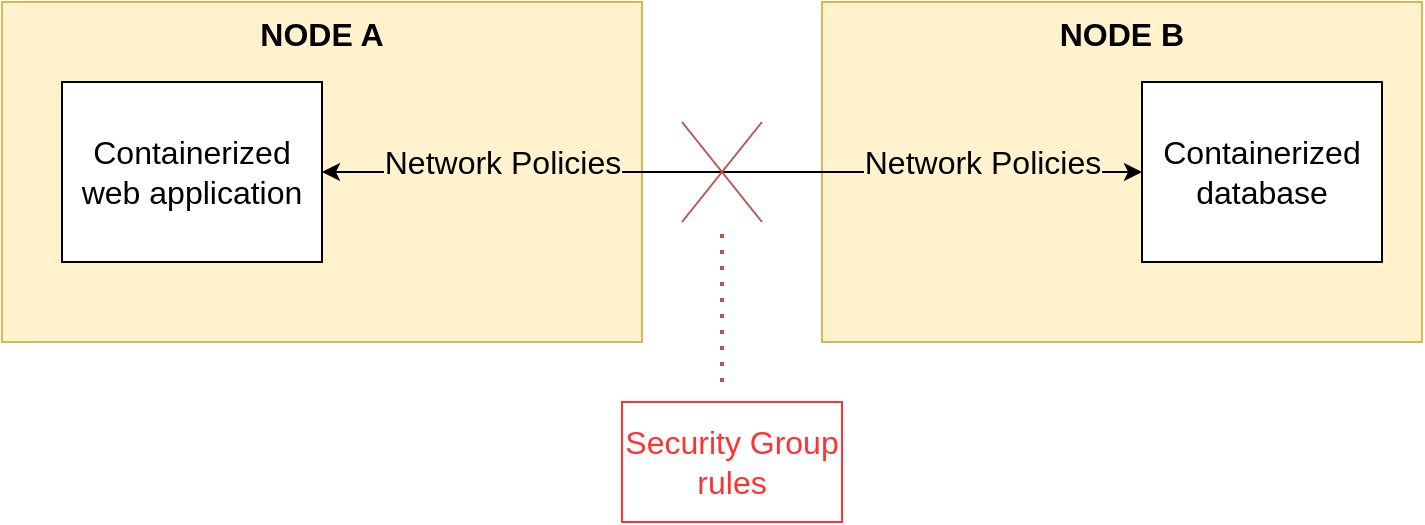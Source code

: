 <mxfile version="22.1.7" type="device">
  <diagram id="prtHgNgQTEPvFCAcTncT" name="Page-1">
    <mxGraphModel dx="1434" dy="738" grid="1" gridSize="10" guides="1" tooltips="1" connect="1" arrows="1" fold="1" page="1" pageScale="1" pageWidth="827" pageHeight="1169" math="0" shadow="0">
      <root>
        <mxCell id="0" />
        <mxCell id="1" parent="0" />
        <mxCell id="ZnL__zsWc7MqWRQtDTG0-12" value="&lt;b style=&quot;font-size: 16px;&quot;&gt;NODE A&lt;/b&gt;" style="rounded=0;whiteSpace=wrap;html=1;fillColor=#fff2cc;strokeColor=#d6b656;verticalAlign=top;fontSize=16;" parent="1" vertex="1">
          <mxGeometry x="60" y="210" width="320" height="170" as="geometry" />
        </mxCell>
        <mxCell id="ZnL__zsWc7MqWRQtDTG0-6" value="Containerized web application" style="whiteSpace=wrap;html=1;fontSize=16;" parent="1" vertex="1">
          <mxGeometry x="90" y="250" width="130" height="90" as="geometry" />
        </mxCell>
        <mxCell id="ZnL__zsWc7MqWRQtDTG0-13" value="&lt;b style=&quot;font-size: 16px;&quot;&gt;NODE B&lt;/b&gt;" style="rounded=0;whiteSpace=wrap;html=1;fillColor=#fff2cc;strokeColor=#d6b656;align=center;verticalAlign=top;fontSize=16;" parent="1" vertex="1">
          <mxGeometry x="470" y="210" width="300" height="170" as="geometry" />
        </mxCell>
        <mxCell id="ZnL__zsWc7MqWRQtDTG0-8" value="Containerized database" style="whiteSpace=wrap;html=1;fontSize=16;" parent="1" vertex="1">
          <mxGeometry x="630" y="250" width="120" height="90" as="geometry" />
        </mxCell>
        <mxCell id="ZnL__zsWc7MqWRQtDTG0-17" value="" style="endArrow=classic;startArrow=classic;html=1;rounded=0;exitX=1;exitY=0.5;exitDx=0;exitDy=0;entryX=0;entryY=0.5;entryDx=0;entryDy=0;fontSize=16;" parent="1" source="ZnL__zsWc7MqWRQtDTG0-6" target="ZnL__zsWc7MqWRQtDTG0-8" edge="1">
          <mxGeometry width="50" height="50" relative="1" as="geometry">
            <mxPoint x="390" y="400" as="sourcePoint" />
            <mxPoint x="440" y="350" as="targetPoint" />
          </mxGeometry>
        </mxCell>
        <mxCell id="ZnL__zsWc7MqWRQtDTG0-18" value="Network Policies" style="edgeLabel;html=1;align=center;verticalAlign=middle;resizable=0;points=[];fontSize=16;labelBackgroundColor=#fff2cc;" parent="ZnL__zsWc7MqWRQtDTG0-17" vertex="1" connectable="0">
          <mxGeometry x="-0.107" y="-3" relative="1" as="geometry">
            <mxPoint x="-93" y="-8" as="offset" />
          </mxGeometry>
        </mxCell>
        <mxCell id="GXGvMigDv4v1KChLB91W-1" value="" style="endArrow=none;html=1;rounded=0;fillColor=#f8cecc;strokeColor=#b85450;fontSize=16;" edge="1" parent="1">
          <mxGeometry width="50" height="50" relative="1" as="geometry">
            <mxPoint x="400" y="320" as="sourcePoint" />
            <mxPoint x="440" y="270" as="targetPoint" />
          </mxGeometry>
        </mxCell>
        <mxCell id="GXGvMigDv4v1KChLB91W-2" value="" style="endArrow=none;html=1;rounded=0;fillColor=#f8cecc;strokeColor=#b85450;fontSize=16;" edge="1" parent="1">
          <mxGeometry width="50" height="50" relative="1" as="geometry">
            <mxPoint x="400" y="270" as="sourcePoint" />
            <mxPoint x="440" y="320" as="targetPoint" />
          </mxGeometry>
        </mxCell>
        <mxCell id="GXGvMigDv4v1KChLB91W-5" value="" style="endArrow=none;dashed=1;html=1;dashPattern=1 3;strokeWidth=2;rounded=0;fillColor=#f8cecc;strokeColor=#b85450;fontSize=16;" edge="1" parent="1">
          <mxGeometry width="50" height="50" relative="1" as="geometry">
            <mxPoint x="420" y="400" as="sourcePoint" />
            <mxPoint x="420" y="320" as="targetPoint" />
          </mxGeometry>
        </mxCell>
        <mxCell id="GXGvMigDv4v1KChLB91W-6" value="&lt;font color=&quot;#ff3333&quot; style=&quot;font-size: 16px;&quot;&gt;Security Group rules&lt;/font&gt;" style="text;html=1;align=center;verticalAlign=middle;whiteSpace=wrap;rounded=0;fontSize=16;strokeWidth=1;strokeColor=#FF3333;" vertex="1" parent="1">
          <mxGeometry x="370" y="410" width="110" height="60" as="geometry" />
        </mxCell>
        <mxCell id="GXGvMigDv4v1KChLB91W-7" value="Network Policies" style="edgeLabel;html=1;align=center;verticalAlign=middle;resizable=0;points=[];fontSize=16;labelBackgroundColor=#fff2cc;" vertex="1" connectable="0" parent="1">
          <mxGeometry x="550" y="290" as="geometry" />
        </mxCell>
      </root>
    </mxGraphModel>
  </diagram>
</mxfile>
